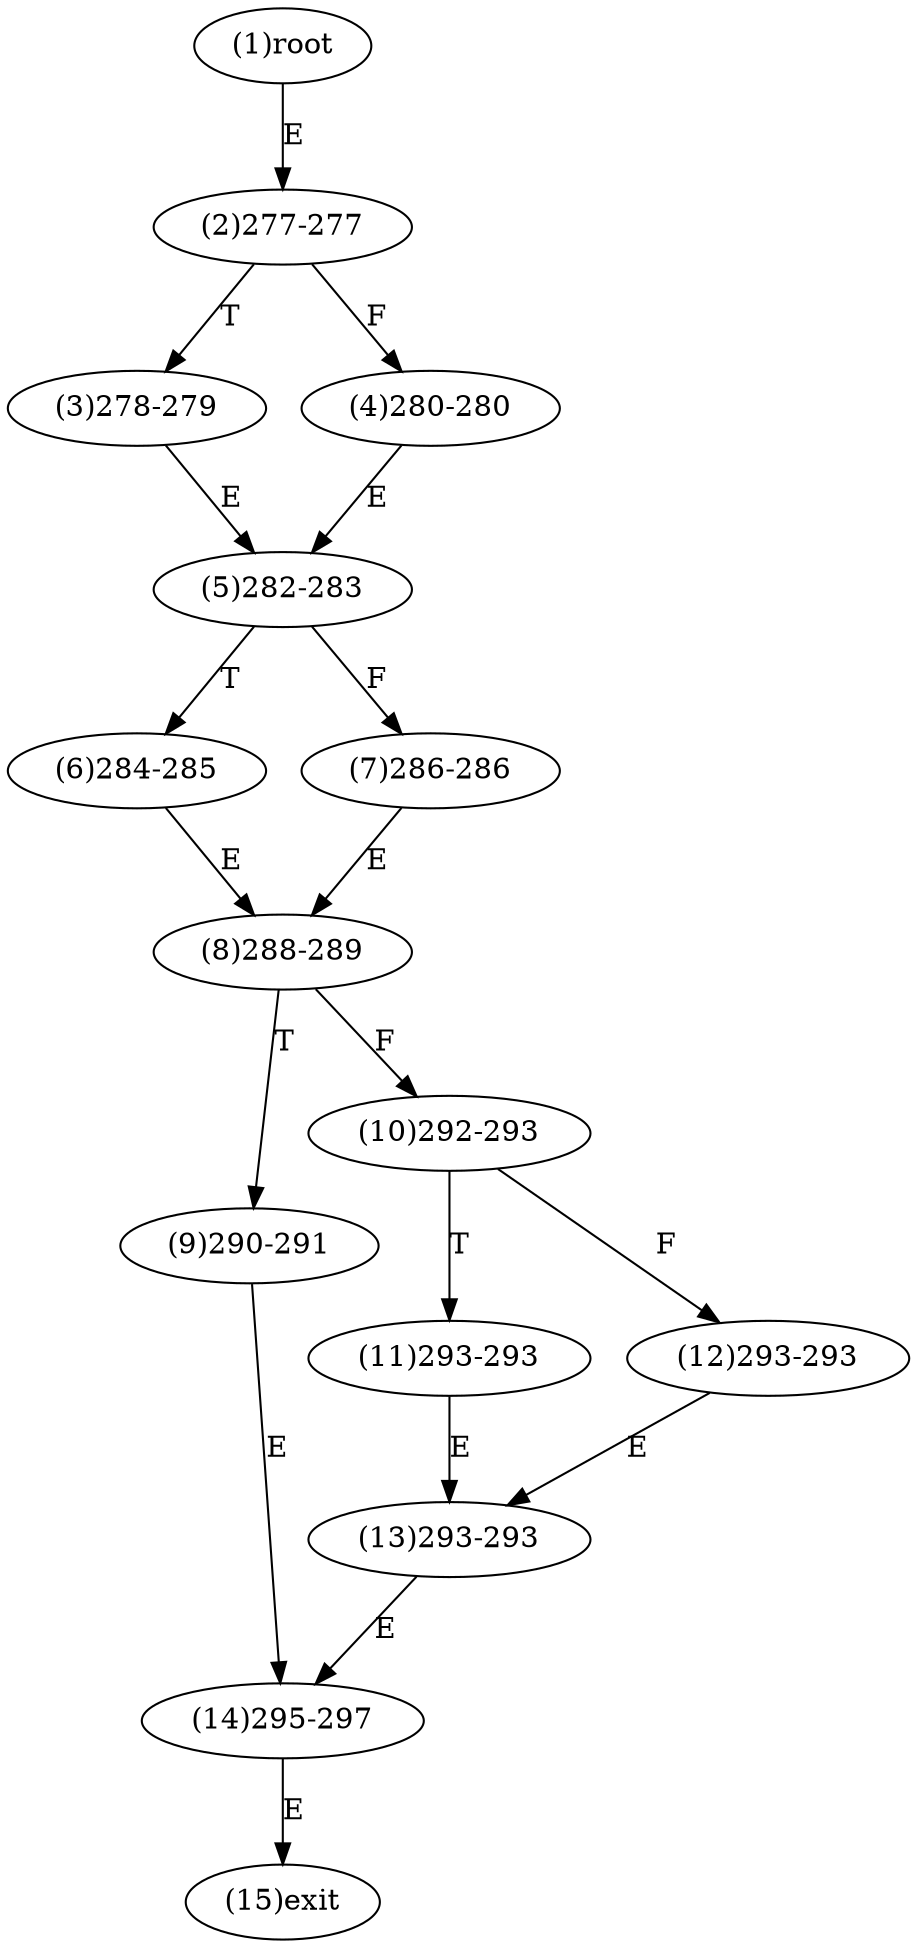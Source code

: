 digraph "" { 
1[ label="(1)root"];
2[ label="(2)277-277"];
3[ label="(3)278-279"];
4[ label="(4)280-280"];
5[ label="(5)282-283"];
6[ label="(6)284-285"];
7[ label="(7)286-286"];
8[ label="(8)288-289"];
9[ label="(9)290-291"];
10[ label="(10)292-293"];
11[ label="(11)293-293"];
12[ label="(12)293-293"];
13[ label="(13)293-293"];
14[ label="(14)295-297"];
15[ label="(15)exit"];
1->2[ label="E"];
2->4[ label="F"];
2->3[ label="T"];
3->5[ label="E"];
4->5[ label="E"];
5->7[ label="F"];
5->6[ label="T"];
6->8[ label="E"];
7->8[ label="E"];
8->10[ label="F"];
8->9[ label="T"];
9->14[ label="E"];
10->12[ label="F"];
10->11[ label="T"];
11->13[ label="E"];
12->13[ label="E"];
13->14[ label="E"];
14->15[ label="E"];
}